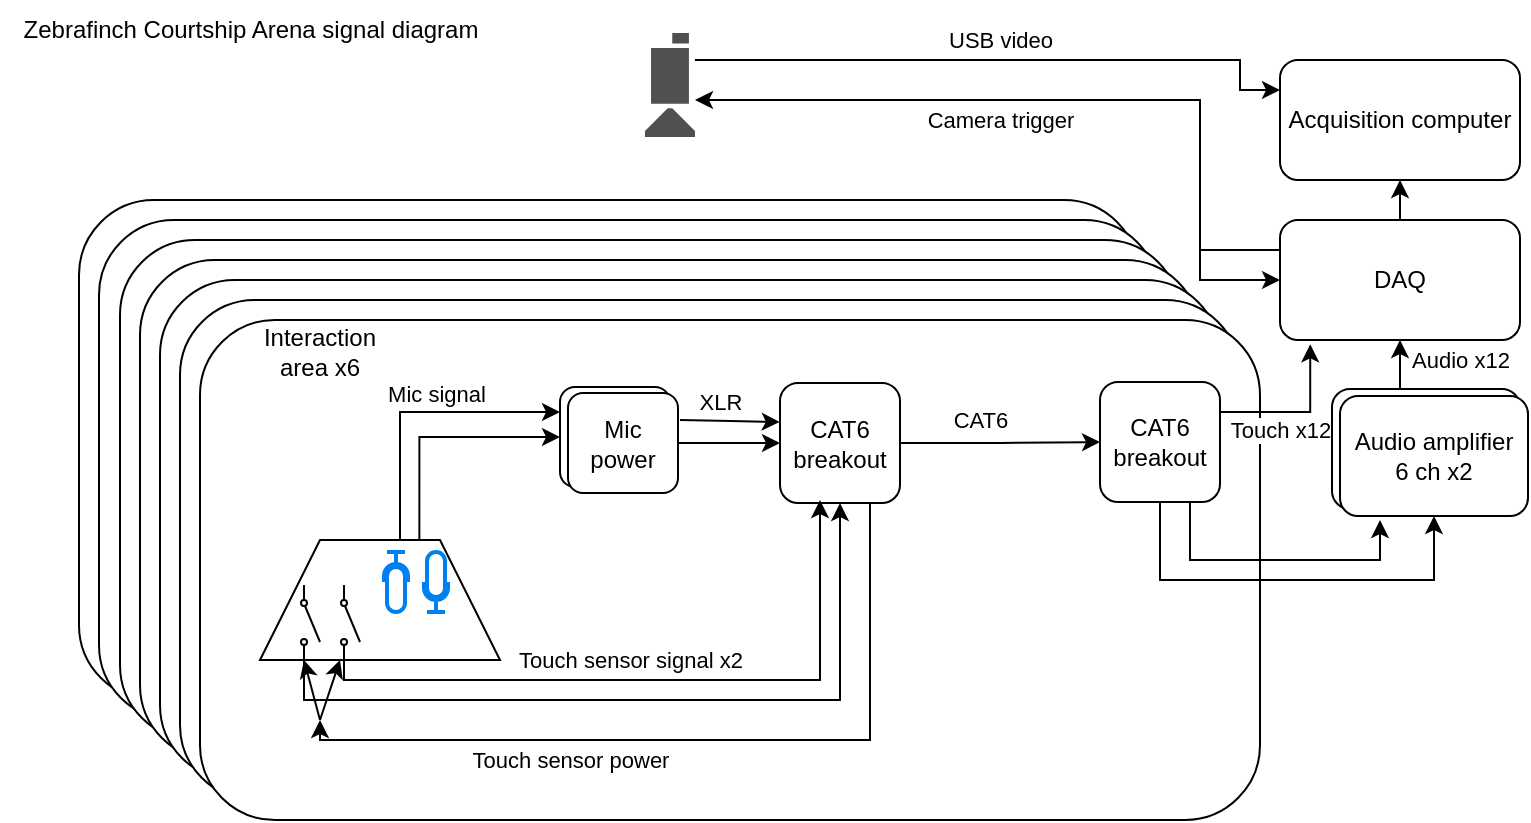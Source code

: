 <mxfile version="20.6.2" type="device"><diagram id="a1iTxiuTnGXxoIbiYp-W" name="Page-1"><mxGraphModel dx="905" dy="788" grid="1" gridSize="10" guides="1" tooltips="1" connect="1" arrows="1" fold="1" page="1" pageScale="1" pageWidth="850" pageHeight="1100" math="0" shadow="0"><root><mxCell id="0"/><mxCell id="1" parent="0"/><mxCell id="WVCHSWh4bfWFLOuMkdGV-50" value="" style="rounded=1;whiteSpace=wrap;html=1;" vertex="1" parent="1"><mxGeometry x="59.5" y="120" width="530" height="250" as="geometry"/></mxCell><mxCell id="WVCHSWh4bfWFLOuMkdGV-49" value="" style="rounded=1;whiteSpace=wrap;html=1;" vertex="1" parent="1"><mxGeometry x="69.5" y="130" width="530" height="250" as="geometry"/></mxCell><mxCell id="WVCHSWh4bfWFLOuMkdGV-48" value="" style="rounded=1;whiteSpace=wrap;html=1;" vertex="1" parent="1"><mxGeometry x="80" y="140" width="530" height="250" as="geometry"/></mxCell><mxCell id="WVCHSWh4bfWFLOuMkdGV-47" value="" style="rounded=1;whiteSpace=wrap;html=1;" vertex="1" parent="1"><mxGeometry x="90" y="150" width="530" height="250" as="geometry"/></mxCell><mxCell id="WVCHSWh4bfWFLOuMkdGV-46" value="" style="rounded=1;whiteSpace=wrap;html=1;" vertex="1" parent="1"><mxGeometry x="100" y="160" width="530" height="250" as="geometry"/></mxCell><mxCell id="WVCHSWh4bfWFLOuMkdGV-45" value="" style="rounded=1;whiteSpace=wrap;html=1;" vertex="1" parent="1"><mxGeometry x="110" y="170" width="530" height="250" as="geometry"/></mxCell><mxCell id="WVCHSWh4bfWFLOuMkdGV-43" value="" style="rounded=1;whiteSpace=wrap;html=1;" vertex="1" parent="1"><mxGeometry x="120" y="180" width="530" height="250" as="geometry"/></mxCell><mxCell id="WVCHSWh4bfWFLOuMkdGV-7" value="" style="group" vertex="1" connectable="0" parent="1"><mxGeometry x="150" y="290" width="120" height="60" as="geometry"/></mxCell><mxCell id="WVCHSWh4bfWFLOuMkdGV-3" value="" style="shape=trapezoid;perimeter=trapezoidPerimeter;whiteSpace=wrap;html=1;fixedSize=1;size=30;" vertex="1" parent="WVCHSWh4bfWFLOuMkdGV-7"><mxGeometry width="120" height="60" as="geometry"/></mxCell><mxCell id="WVCHSWh4bfWFLOuMkdGV-4" value="" style="group" vertex="1" connectable="0" parent="WVCHSWh4bfWFLOuMkdGV-7"><mxGeometry x="62" y="6" width="32" height="30" as="geometry"/></mxCell><mxCell id="WVCHSWh4bfWFLOuMkdGV-1" value="" style="html=1;verticalLabelPosition=bottom;align=center;labelBackgroundColor=#ffffff;verticalAlign=top;strokeWidth=2;strokeColor=#0080F0;shadow=0;dashed=0;shape=mxgraph.ios7.icons.microphone;" vertex="1" parent="WVCHSWh4bfWFLOuMkdGV-4"><mxGeometry x="20" width="12" height="30" as="geometry"/></mxCell><mxCell id="WVCHSWh4bfWFLOuMkdGV-2" value="" style="html=1;verticalLabelPosition=bottom;align=center;labelBackgroundColor=#ffffff;verticalAlign=top;strokeWidth=2;strokeColor=#0080F0;shadow=0;dashed=0;shape=mxgraph.ios7.icons.microphone;direction=west;" vertex="1" parent="WVCHSWh4bfWFLOuMkdGV-4"><mxGeometry width="12" height="30" as="geometry"/></mxCell><mxCell id="WVCHSWh4bfWFLOuMkdGV-5" value="" style="shape=mxgraph.electrical.electro-mechanical.singleSwitch;aspect=fixed;elSwitchState=off;direction=south;" vertex="1" parent="WVCHSWh4bfWFLOuMkdGV-7"><mxGeometry x="20" y="22.5" width="10" height="37.5" as="geometry"/></mxCell><mxCell id="WVCHSWh4bfWFLOuMkdGV-6" value="" style="shape=mxgraph.electrical.electro-mechanical.singleSwitch;aspect=fixed;elSwitchState=off;direction=south;" vertex="1" parent="WVCHSWh4bfWFLOuMkdGV-7"><mxGeometry x="40" y="22.5" width="10" height="37.5" as="geometry"/></mxCell><mxCell id="WVCHSWh4bfWFLOuMkdGV-41" value="Audio x12" style="edgeStyle=orthogonalEdgeStyle;rounded=0;orthogonalLoop=1;jettySize=auto;html=1;exitX=0.339;exitY=0.007;exitDx=0;exitDy=0;entryX=0.5;entryY=1;entryDx=0;entryDy=0;exitPerimeter=0;" edge="1" parent="1" source="WVCHSWh4bfWFLOuMkdGV-57" target="WVCHSWh4bfWFLOuMkdGV-38"><mxGeometry x="0.262" y="-30" relative="1" as="geometry"><mxPoint x="735.0" y="206.5" as="sourcePoint"/><mxPoint as="offset"/></mxGeometry></mxCell><mxCell id="WVCHSWh4bfWFLOuMkdGV-28" style="edgeStyle=orthogonalEdgeStyle;rounded=0;orthogonalLoop=1;jettySize=auto;html=1;exitX=0.75;exitY=1;exitDx=0;exitDy=0;" edge="1" parent="1" source="WVCHSWh4bfWFLOuMkdGV-9"><mxGeometry relative="1" as="geometry"><mxPoint x="180" y="380" as="targetPoint"/><Array as="points"><mxPoint x="455" y="390"/><mxPoint x="180" y="390"/></Array></mxGeometry></mxCell><mxCell id="WVCHSWh4bfWFLOuMkdGV-31" value="Touch sensor power" style="edgeLabel;html=1;align=center;verticalAlign=middle;resizable=0;points=[];" vertex="1" connectable="0" parent="WVCHSWh4bfWFLOuMkdGV-28"><mxGeometry x="0.736" relative="1" as="geometry"><mxPoint x="81" y="10" as="offset"/></mxGeometry></mxCell><mxCell id="WVCHSWh4bfWFLOuMkdGV-34" style="edgeStyle=orthogonalEdgeStyle;rounded=0;orthogonalLoop=1;jettySize=auto;html=1;exitX=1;exitY=0.5;exitDx=0;exitDy=0;entryX=0;entryY=0.5;entryDx=0;entryDy=0;" edge="1" parent="1" source="WVCHSWh4bfWFLOuMkdGV-9" target="WVCHSWh4bfWFLOuMkdGV-16"><mxGeometry relative="1" as="geometry"/></mxCell><mxCell id="WVCHSWh4bfWFLOuMkdGV-35" value="CAT6" style="edgeLabel;html=1;align=center;verticalAlign=middle;resizable=0;points=[];" vertex="1" connectable="0" parent="WVCHSWh4bfWFLOuMkdGV-34"><mxGeometry x="-0.362" y="2" relative="1" as="geometry"><mxPoint x="8" y="-10" as="offset"/></mxGeometry></mxCell><mxCell id="WVCHSWh4bfWFLOuMkdGV-9" value="CAT6 breakout" style="rounded=1;whiteSpace=wrap;html=1;" vertex="1" parent="1"><mxGeometry x="410" y="211.5" width="60" height="60" as="geometry"/></mxCell><mxCell id="WVCHSWh4bfWFLOuMkdGV-10" style="edgeStyle=orthogonalEdgeStyle;rounded=0;orthogonalLoop=1;jettySize=auto;html=1;entryX=0;entryY=0.25;entryDx=0;entryDy=0;" edge="1" parent="1" target="WVCHSWh4bfWFLOuMkdGV-19"><mxGeometry relative="1" as="geometry"><mxPoint x="220" y="290" as="sourcePoint"/><Array as="points"><mxPoint x="220" y="226"/></Array></mxGeometry></mxCell><mxCell id="WVCHSWh4bfWFLOuMkdGV-33" value="Mic signal" style="edgeLabel;html=1;align=center;verticalAlign=middle;resizable=0;points=[];" vertex="1" connectable="0" parent="WVCHSWh4bfWFLOuMkdGV-10"><mxGeometry x="0.078" y="-1" relative="1" as="geometry"><mxPoint x="4" y="-10" as="offset"/></mxGeometry></mxCell><mxCell id="WVCHSWh4bfWFLOuMkdGV-11" style="edgeStyle=orthogonalEdgeStyle;rounded=0;orthogonalLoop=1;jettySize=auto;html=1;exitX=0.664;exitY=-0.008;exitDx=0;exitDy=0;entryX=0;entryY=0.5;entryDx=0;entryDy=0;exitPerimeter=0;" edge="1" parent="1" source="WVCHSWh4bfWFLOuMkdGV-3" target="WVCHSWh4bfWFLOuMkdGV-19"><mxGeometry relative="1" as="geometry"/></mxCell><mxCell id="WVCHSWh4bfWFLOuMkdGV-12" style="edgeStyle=orthogonalEdgeStyle;rounded=0;orthogonalLoop=1;jettySize=auto;html=1;exitX=1;exitY=0.8;exitDx=0;exitDy=0;entryX=0.5;entryY=1;entryDx=0;entryDy=0;" edge="1" parent="1" source="WVCHSWh4bfWFLOuMkdGV-5" target="WVCHSWh4bfWFLOuMkdGV-9"><mxGeometry relative="1" as="geometry"/></mxCell><mxCell id="WVCHSWh4bfWFLOuMkdGV-32" value="Touch sensor signal x2" style="edgeLabel;html=1;align=center;verticalAlign=middle;resizable=0;points=[];" vertex="1" connectable="0" parent="WVCHSWh4bfWFLOuMkdGV-12"><mxGeometry x="-0.315" relative="1" as="geometry"><mxPoint x="50" y="-20" as="offset"/></mxGeometry></mxCell><mxCell id="WVCHSWh4bfWFLOuMkdGV-15" style="edgeStyle=orthogonalEdgeStyle;rounded=0;orthogonalLoop=1;jettySize=auto;html=1;exitX=1;exitY=0.8;exitDx=0;exitDy=0;" edge="1" parent="1" source="WVCHSWh4bfWFLOuMkdGV-6"><mxGeometry relative="1" as="geometry"><mxPoint x="430" y="270" as="targetPoint"/><Array as="points"><mxPoint x="192" y="360"/><mxPoint x="430" y="360"/><mxPoint x="430" y="270"/></Array></mxGeometry></mxCell><mxCell id="WVCHSWh4bfWFLOuMkdGV-36" style="edgeStyle=orthogonalEdgeStyle;rounded=0;orthogonalLoop=1;jettySize=auto;html=1;exitX=0.75;exitY=1;exitDx=0;exitDy=0;" edge="1" parent="1" source="WVCHSWh4bfWFLOuMkdGV-16"><mxGeometry relative="1" as="geometry"><mxPoint x="710" y="280" as="targetPoint"/><Array as="points"><mxPoint x="615" y="300"/><mxPoint x="710" y="300"/></Array></mxGeometry></mxCell><mxCell id="WVCHSWh4bfWFLOuMkdGV-37" style="edgeStyle=orthogonalEdgeStyle;rounded=0;orthogonalLoop=1;jettySize=auto;html=1;exitX=0.5;exitY=1;exitDx=0;exitDy=0;entryX=0.5;entryY=1;entryDx=0;entryDy=0;" edge="1" parent="1" source="WVCHSWh4bfWFLOuMkdGV-16" target="WVCHSWh4bfWFLOuMkdGV-40"><mxGeometry relative="1" as="geometry"><Array as="points"><mxPoint x="600" y="310"/><mxPoint x="737" y="310"/></Array></mxGeometry></mxCell><mxCell id="WVCHSWh4bfWFLOuMkdGV-56" style="edgeStyle=orthogonalEdgeStyle;rounded=0;orthogonalLoop=1;jettySize=auto;html=1;exitX=1;exitY=0.25;exitDx=0;exitDy=0;entryX=0.126;entryY=1.036;entryDx=0;entryDy=0;entryPerimeter=0;" edge="1" parent="1" source="WVCHSWh4bfWFLOuMkdGV-16" target="WVCHSWh4bfWFLOuMkdGV-38"><mxGeometry relative="1" as="geometry"/></mxCell><mxCell id="WVCHSWh4bfWFLOuMkdGV-59" value="Touch x12" style="edgeLabel;html=1;align=center;verticalAlign=middle;resizable=0;points=[];" vertex="1" connectable="0" parent="WVCHSWh4bfWFLOuMkdGV-56"><mxGeometry x="-0.258" y="1" relative="1" as="geometry"><mxPoint y="10" as="offset"/></mxGeometry></mxCell><mxCell id="WVCHSWh4bfWFLOuMkdGV-16" value="CAT6 breakout" style="rounded=1;whiteSpace=wrap;html=1;" vertex="1" parent="1"><mxGeometry x="570" y="211" width="60" height="60" as="geometry"/></mxCell><mxCell id="WVCHSWh4bfWFLOuMkdGV-21" value="" style="group" vertex="1" connectable="0" parent="1"><mxGeometry x="300" y="213.5" width="59" height="53" as="geometry"/></mxCell><mxCell id="WVCHSWh4bfWFLOuMkdGV-19" value="Mic&lt;br&gt;power" style="rounded=1;whiteSpace=wrap;html=1;" vertex="1" parent="WVCHSWh4bfWFLOuMkdGV-21"><mxGeometry width="55" height="50" as="geometry"/></mxCell><mxCell id="WVCHSWh4bfWFLOuMkdGV-20" value="Mic&lt;br&gt;power" style="rounded=1;whiteSpace=wrap;html=1;" vertex="1" parent="WVCHSWh4bfWFLOuMkdGV-21"><mxGeometry x="4" y="3" width="55" height="50" as="geometry"/></mxCell><mxCell id="WVCHSWh4bfWFLOuMkdGV-22" value="XLR" style="edgeStyle=orthogonalEdgeStyle;rounded=0;orthogonalLoop=1;jettySize=auto;html=1;entryX=-0.002;entryY=0.325;entryDx=0;entryDy=0;entryPerimeter=0;" edge="1" parent="1" target="WVCHSWh4bfWFLOuMkdGV-9"><mxGeometry x="-0.206" y="9" relative="1" as="geometry"><mxPoint x="360" y="230" as="sourcePoint"/><mxPoint x="390" y="230" as="targetPoint"/><mxPoint as="offset"/></mxGeometry></mxCell><mxCell id="WVCHSWh4bfWFLOuMkdGV-23" style="edgeStyle=orthogonalEdgeStyle;rounded=0;orthogonalLoop=1;jettySize=auto;html=1;exitX=1;exitY=0.5;exitDx=0;exitDy=0;entryX=0;entryY=0.5;entryDx=0;entryDy=0;" edge="1" parent="1" source="WVCHSWh4bfWFLOuMkdGV-20" target="WVCHSWh4bfWFLOuMkdGV-9"><mxGeometry relative="1" as="geometry"><Array as="points"><mxPoint x="370" y="242"/><mxPoint x="390" y="242"/></Array></mxGeometry></mxCell><mxCell id="WVCHSWh4bfWFLOuMkdGV-29" value="" style="endArrow=classic;html=1;rounded=0;entryX=1;entryY=0.8;entryDx=0;entryDy=0;" edge="1" parent="1" target="WVCHSWh4bfWFLOuMkdGV-5"><mxGeometry width="50" height="50" relative="1" as="geometry"><mxPoint x="180" y="380" as="sourcePoint"/><mxPoint x="410" y="340" as="targetPoint"/></mxGeometry></mxCell><mxCell id="WVCHSWh4bfWFLOuMkdGV-30" value="" style="endArrow=classic;html=1;rounded=0;" edge="1" parent="1"><mxGeometry width="50" height="50" relative="1" as="geometry"><mxPoint x="180" y="380" as="sourcePoint"/><mxPoint x="190" y="350" as="targetPoint"/></mxGeometry></mxCell><mxCell id="WVCHSWh4bfWFLOuMkdGV-42" style="edgeStyle=orthogonalEdgeStyle;rounded=0;orthogonalLoop=1;jettySize=auto;html=1;exitX=0.5;exitY=0;exitDx=0;exitDy=0;entryX=0.5;entryY=1;entryDx=0;entryDy=0;" edge="1" parent="1" source="WVCHSWh4bfWFLOuMkdGV-38" target="WVCHSWh4bfWFLOuMkdGV-39"><mxGeometry relative="1" as="geometry"/></mxCell><mxCell id="WVCHSWh4bfWFLOuMkdGV-63" style="edgeStyle=orthogonalEdgeStyle;rounded=0;orthogonalLoop=1;jettySize=auto;html=1;exitX=0;exitY=0.25;exitDx=0;exitDy=0;" edge="1" parent="1" source="WVCHSWh4bfWFLOuMkdGV-38" target="WVCHSWh4bfWFLOuMkdGV-62"><mxGeometry relative="1" as="geometry"><Array as="points"><mxPoint x="620" y="145"/><mxPoint x="620" y="70"/></Array></mxGeometry></mxCell><mxCell id="WVCHSWh4bfWFLOuMkdGV-64" value="Camera trigger" style="edgeLabel;html=1;align=center;verticalAlign=middle;resizable=0;points=[];" vertex="1" connectable="0" parent="WVCHSWh4bfWFLOuMkdGV-63"><mxGeometry x="0.459" y="-4" relative="1" as="geometry"><mxPoint x="53" y="14" as="offset"/></mxGeometry></mxCell><mxCell id="WVCHSWh4bfWFLOuMkdGV-69" style="edgeStyle=orthogonalEdgeStyle;rounded=0;orthogonalLoop=1;jettySize=auto;html=1;entryX=0;entryY=0.5;entryDx=0;entryDy=0;" edge="1" parent="1" target="WVCHSWh4bfWFLOuMkdGV-38"><mxGeometry relative="1" as="geometry"><mxPoint x="620" y="140" as="sourcePoint"/><Array as="points"><mxPoint x="620" y="160"/></Array></mxGeometry></mxCell><mxCell id="WVCHSWh4bfWFLOuMkdGV-38" value="DAQ" style="rounded=1;whiteSpace=wrap;html=1;" vertex="1" parent="1"><mxGeometry x="660" y="130" width="120" height="60" as="geometry"/></mxCell><mxCell id="WVCHSWh4bfWFLOuMkdGV-65" style="edgeStyle=orthogonalEdgeStyle;rounded=0;orthogonalLoop=1;jettySize=auto;html=1;entryX=0;entryY=0.25;entryDx=0;entryDy=0;" edge="1" parent="1" source="WVCHSWh4bfWFLOuMkdGV-62" target="WVCHSWh4bfWFLOuMkdGV-39"><mxGeometry relative="1" as="geometry"><Array as="points"><mxPoint x="640" y="50"/><mxPoint x="640" y="65"/></Array></mxGeometry></mxCell><mxCell id="WVCHSWh4bfWFLOuMkdGV-66" value="USB video" style="edgeLabel;html=1;align=center;verticalAlign=middle;resizable=0;points=[];" vertex="1" connectable="0" parent="WVCHSWh4bfWFLOuMkdGV-65"><mxGeometry x="0.031" y="-1" relative="1" as="geometry"><mxPoint x="-6" y="-11" as="offset"/></mxGeometry></mxCell><mxCell id="WVCHSWh4bfWFLOuMkdGV-39" value="Acquisition computer" style="rounded=1;whiteSpace=wrap;html=1;" vertex="1" parent="1"><mxGeometry x="660" y="50" width="120" height="60" as="geometry"/></mxCell><mxCell id="WVCHSWh4bfWFLOuMkdGV-44" value="Interaction area x6" style="text;html=1;strokeColor=none;fillColor=none;align=center;verticalAlign=middle;whiteSpace=wrap;rounded=0;" vertex="1" parent="1"><mxGeometry x="150" y="181" width="60" height="30" as="geometry"/></mxCell><mxCell id="WVCHSWh4bfWFLOuMkdGV-58" value="" style="group" vertex="1" connectable="0" parent="1"><mxGeometry x="686" y="214.5" width="98" height="63.5" as="geometry"/></mxCell><mxCell id="WVCHSWh4bfWFLOuMkdGV-57" value="Audio amplifier&lt;br&gt;6 ch x2" style="rounded=1;whiteSpace=wrap;html=1;" vertex="1" parent="WVCHSWh4bfWFLOuMkdGV-58"><mxGeometry width="94" height="60" as="geometry"/></mxCell><mxCell id="WVCHSWh4bfWFLOuMkdGV-40" value="Audio amplifier&lt;br&gt;6 ch x2" style="rounded=1;whiteSpace=wrap;html=1;" vertex="1" parent="WVCHSWh4bfWFLOuMkdGV-58"><mxGeometry x="4" y="3.5" width="94" height="60" as="geometry"/></mxCell><mxCell id="WVCHSWh4bfWFLOuMkdGV-61" value="Zebrafinch Courtship Arena signal diagram" style="text;html=1;align=center;verticalAlign=middle;resizable=0;points=[];autosize=1;strokeColor=none;fillColor=none;" vertex="1" parent="1"><mxGeometry x="20" y="20" width="250" height="30" as="geometry"/></mxCell><mxCell id="WVCHSWh4bfWFLOuMkdGV-62" value="" style="sketch=0;pointerEvents=1;shadow=0;dashed=0;html=1;strokeColor=none;fillColor=#505050;labelPosition=center;verticalLabelPosition=bottom;verticalAlign=top;outlineConnect=0;align=center;shape=mxgraph.office.devices.video_camera;direction=south;" vertex="1" parent="1"><mxGeometry x="342.5" y="36.5" width="25" height="52" as="geometry"/></mxCell></root></mxGraphModel></diagram></mxfile>